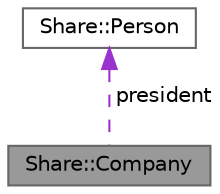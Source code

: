digraph "Share::Company"
{
 // LATEX_PDF_SIZE
  bgcolor="transparent";
  edge [fontname=Helvetica,fontsize=10,labelfontname=Helvetica,labelfontsize=10];
  node [fontname=Helvetica,fontsize=10,shape=box,height=0.2,width=0.4];
  Node1 [label="Share::Company",height=0.2,width=0.4,color="gray40", fillcolor="grey60", style="filled", fontcolor="black",tooltip=" "];
  Node2 -> Node1 [dir="back",color="darkorchid3",style="dashed",label=" president" ];
  Node2 [label="Share::Person",height=0.2,width=0.4,color="gray40", fillcolor="white", style="filled",URL="$de/d5c/structShare_1_1Person.html",tooltip=" "];
}
